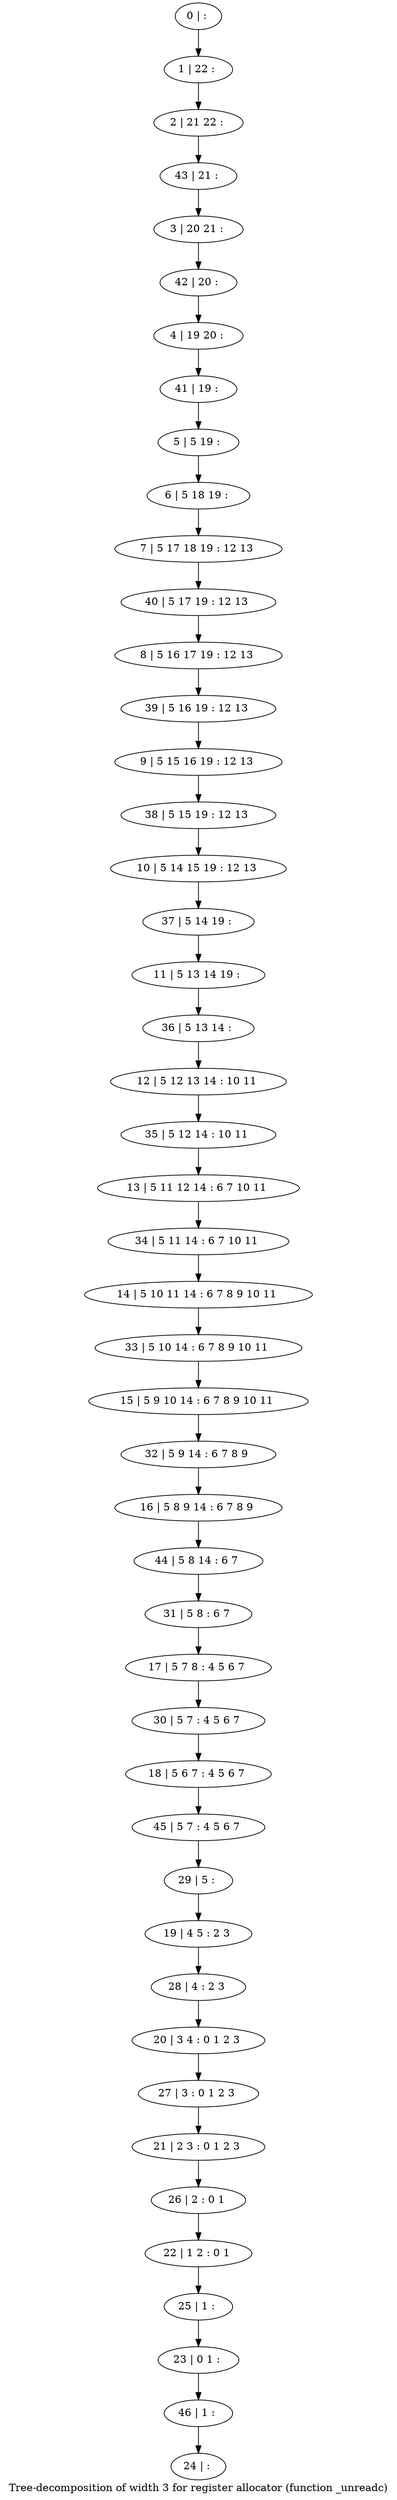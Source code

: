 digraph G {
graph [label="Tree-decomposition of width 3 for register allocator (function _unreadc)"]
0[label="0 | : "];
1[label="1 | 22 : "];
2[label="2 | 21 22 : "];
3[label="3 | 20 21 : "];
4[label="4 | 19 20 : "];
5[label="5 | 5 19 : "];
6[label="6 | 5 18 19 : "];
7[label="7 | 5 17 18 19 : 12 13 "];
8[label="8 | 5 16 17 19 : 12 13 "];
9[label="9 | 5 15 16 19 : 12 13 "];
10[label="10 | 5 14 15 19 : 12 13 "];
11[label="11 | 5 13 14 19 : "];
12[label="12 | 5 12 13 14 : 10 11 "];
13[label="13 | 5 11 12 14 : 6 7 10 11 "];
14[label="14 | 5 10 11 14 : 6 7 8 9 10 11 "];
15[label="15 | 5 9 10 14 : 6 7 8 9 10 11 "];
16[label="16 | 5 8 9 14 : 6 7 8 9 "];
17[label="17 | 5 7 8 : 4 5 6 7 "];
18[label="18 | 5 6 7 : 4 5 6 7 "];
19[label="19 | 4 5 : 2 3 "];
20[label="20 | 3 4 : 0 1 2 3 "];
21[label="21 | 2 3 : 0 1 2 3 "];
22[label="22 | 1 2 : 0 1 "];
23[label="23 | 0 1 : "];
24[label="24 | : "];
25[label="25 | 1 : "];
26[label="26 | 2 : 0 1 "];
27[label="27 | 3 : 0 1 2 3 "];
28[label="28 | 4 : 2 3 "];
29[label="29 | 5 : "];
30[label="30 | 5 7 : 4 5 6 7 "];
31[label="31 | 5 8 : 6 7 "];
32[label="32 | 5 9 14 : 6 7 8 9 "];
33[label="33 | 5 10 14 : 6 7 8 9 10 11 "];
34[label="34 | 5 11 14 : 6 7 10 11 "];
35[label="35 | 5 12 14 : 10 11 "];
36[label="36 | 5 13 14 : "];
37[label="37 | 5 14 19 : "];
38[label="38 | 5 15 19 : 12 13 "];
39[label="39 | 5 16 19 : 12 13 "];
40[label="40 | 5 17 19 : 12 13 "];
41[label="41 | 19 : "];
42[label="42 | 20 : "];
43[label="43 | 21 : "];
44[label="44 | 5 8 14 : 6 7 "];
45[label="45 | 5 7 : 4 5 6 7 "];
46[label="46 | 1 : "];
0->1 ;
1->2 ;
5->6 ;
6->7 ;
25->23 ;
22->25 ;
26->22 ;
21->26 ;
27->21 ;
20->27 ;
28->20 ;
19->28 ;
29->19 ;
30->18 ;
17->30 ;
31->17 ;
32->16 ;
15->32 ;
33->15 ;
14->33 ;
34->14 ;
13->34 ;
35->13 ;
12->35 ;
36->12 ;
11->36 ;
37->11 ;
10->37 ;
38->10 ;
9->38 ;
39->9 ;
8->39 ;
40->8 ;
7->40 ;
41->5 ;
4->41 ;
42->4 ;
3->42 ;
43->3 ;
2->43 ;
44->31 ;
16->44 ;
45->29 ;
18->45 ;
46->24 ;
23->46 ;
}
